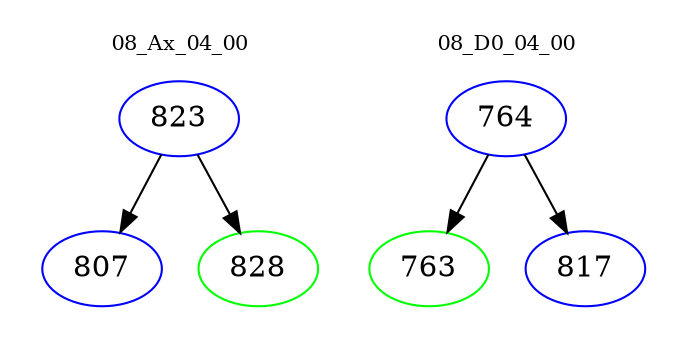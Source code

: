 digraph{
subgraph cluster_0 {
color = white
label = "08_Ax_04_00";
fontsize=10;
T0_823 [label="823", color="blue"]
T0_823 -> T0_807 [color="black"]
T0_807 [label="807", color="blue"]
T0_823 -> T0_828 [color="black"]
T0_828 [label="828", color="green"]
}
subgraph cluster_1 {
color = white
label = "08_D0_04_00";
fontsize=10;
T1_764 [label="764", color="blue"]
T1_764 -> T1_763 [color="black"]
T1_763 [label="763", color="green"]
T1_764 -> T1_817 [color="black"]
T1_817 [label="817", color="blue"]
}
}
